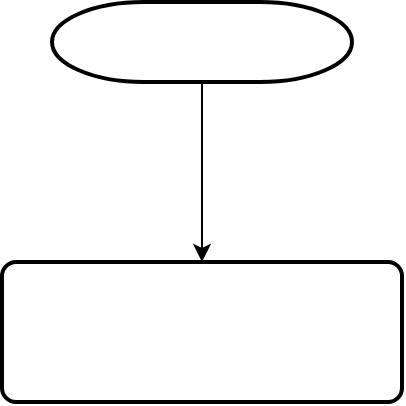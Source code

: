 <mxfile>
    <diagram id="2tsgURX_0PHsGAEqyGmU" name="Page-1">
        <mxGraphModel dx="736" dy="518" grid="1" gridSize="10" guides="1" tooltips="1" connect="1" arrows="1" fold="1" page="1" pageScale="1" pageWidth="850" pageHeight="1100" math="0" shadow="0">
            <root>
                <mxCell id="0"/>
                <mxCell id="1" parent="0"/>
                <mxCell id="11" style="edgeStyle=none;html=1;exitX=0.5;exitY=1;exitDx=0;exitDy=0;exitPerimeter=0;entryX=0.5;entryY=0;entryDx=0;entryDy=0;" edge="1" parent="1" source="8" target="10">
                    <mxGeometry relative="1" as="geometry"/>
                </mxCell>
                <mxCell id="8" value="" style="strokeWidth=2;html=1;shape=mxgraph.flowchart.terminator;whiteSpace=wrap;" vertex="1" parent="1">
                    <mxGeometry x="280" y="50" width="150" height="40" as="geometry"/>
                </mxCell>
                <mxCell id="10" value="" style="rounded=1;whiteSpace=wrap;html=1;absoluteArcSize=1;arcSize=14;strokeWidth=2;" vertex="1" parent="1">
                    <mxGeometry x="255" y="180" width="200" height="70" as="geometry"/>
                </mxCell>
            </root>
        </mxGraphModel>
    </diagram>
</mxfile>